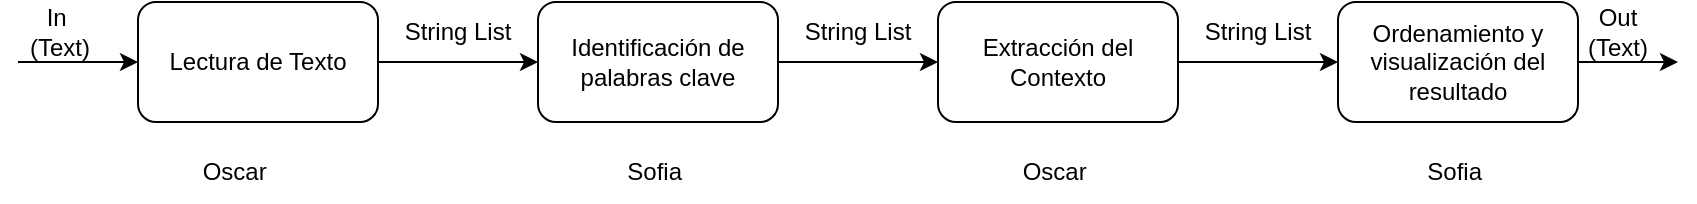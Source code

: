 <mxfile>
    <diagram name="Página-1" id="2nRwC4AiCb8U7kTkDGeM">
        <mxGraphModel dx="978" dy="692" grid="1" gridSize="10" guides="1" tooltips="1" connect="1" arrows="1" fold="1" page="1" pageScale="1" pageWidth="850" pageHeight="1100" math="0" shadow="0">
            <root>
                <mxCell id="0"/>
                <mxCell id="1" parent="0"/>
                <mxCell id="4xxRc0FwJ2M22CgaKZjk-6" style="edgeStyle=orthogonalEdgeStyle;rounded=0;orthogonalLoop=1;jettySize=auto;html=1;exitX=1;exitY=0.5;exitDx=0;exitDy=0;entryX=0;entryY=0.5;entryDx=0;entryDy=0;" parent="1" source="4xxRc0FwJ2M22CgaKZjk-1" target="4xxRc0FwJ2M22CgaKZjk-2" edge="1">
                    <mxGeometry relative="1" as="geometry"/>
                </mxCell>
                <mxCell id="4xxRc0FwJ2M22CgaKZjk-1" value="Lectura de Texto" style="rounded=1;whiteSpace=wrap;html=1;" parent="1" vertex="1">
                    <mxGeometry x="80" y="210" width="120" height="60" as="geometry"/>
                </mxCell>
                <mxCell id="4xxRc0FwJ2M22CgaKZjk-7" style="edgeStyle=orthogonalEdgeStyle;rounded=0;orthogonalLoop=1;jettySize=auto;html=1;exitX=1;exitY=0.5;exitDx=0;exitDy=0;entryX=0;entryY=0.5;entryDx=0;entryDy=0;" parent="1" source="4xxRc0FwJ2M22CgaKZjk-2" target="4xxRc0FwJ2M22CgaKZjk-3" edge="1">
                    <mxGeometry relative="1" as="geometry"/>
                </mxCell>
                <mxCell id="4xxRc0FwJ2M22CgaKZjk-2" value="Identificación de palabras clave" style="rounded=1;whiteSpace=wrap;html=1;" parent="1" vertex="1">
                    <mxGeometry x="280" y="210" width="120" height="60" as="geometry"/>
                </mxCell>
                <mxCell id="4xxRc0FwJ2M22CgaKZjk-8" style="edgeStyle=orthogonalEdgeStyle;rounded=0;orthogonalLoop=1;jettySize=auto;html=1;exitX=1;exitY=0.5;exitDx=0;exitDy=0;" parent="1" source="4xxRc0FwJ2M22CgaKZjk-3" target="4xxRc0FwJ2M22CgaKZjk-4" edge="1">
                    <mxGeometry relative="1" as="geometry"/>
                </mxCell>
                <mxCell id="4xxRc0FwJ2M22CgaKZjk-3" value="Extracción del Contexto" style="rounded=1;whiteSpace=wrap;html=1;" parent="1" vertex="1">
                    <mxGeometry x="480" y="210" width="120" height="60" as="geometry"/>
                </mxCell>
                <mxCell id="4xxRc0FwJ2M22CgaKZjk-9" style="edgeStyle=orthogonalEdgeStyle;rounded=0;orthogonalLoop=1;jettySize=auto;html=1;exitX=1;exitY=0.5;exitDx=0;exitDy=0;" parent="1" source="4xxRc0FwJ2M22CgaKZjk-4" edge="1">
                    <mxGeometry relative="1" as="geometry">
                        <mxPoint x="850" y="240" as="targetPoint"/>
                    </mxGeometry>
                </mxCell>
                <mxCell id="4xxRc0FwJ2M22CgaKZjk-4" value="Ordenamiento y visualización del resultado" style="rounded=1;whiteSpace=wrap;html=1;" parent="1" vertex="1">
                    <mxGeometry x="680" y="210" width="120" height="60" as="geometry"/>
                </mxCell>
                <mxCell id="4xxRc0FwJ2M22CgaKZjk-5" value="" style="endArrow=classic;html=1;rounded=0;" parent="1" edge="1">
                    <mxGeometry width="50" height="50" relative="1" as="geometry">
                        <mxPoint x="20" y="240" as="sourcePoint"/>
                        <mxPoint x="80" y="240" as="targetPoint"/>
                    </mxGeometry>
                </mxCell>
                <mxCell id="4xxRc0FwJ2M22CgaKZjk-10" value="In&amp;nbsp;&lt;div&gt;(Text)&lt;/div&gt;" style="text;html=1;align=center;verticalAlign=middle;whiteSpace=wrap;rounded=0;" parent="1" vertex="1">
                    <mxGeometry x="11" y="210" width="60" height="30" as="geometry"/>
                </mxCell>
                <mxCell id="4xxRc0FwJ2M22CgaKZjk-11" value="String List" style="text;html=1;align=center;verticalAlign=middle;whiteSpace=wrap;rounded=0;" parent="1" vertex="1">
                    <mxGeometry x="210" y="210" width="60" height="30" as="geometry"/>
                </mxCell>
                <mxCell id="4xxRc0FwJ2M22CgaKZjk-12" value="String List" style="text;html=1;align=center;verticalAlign=middle;whiteSpace=wrap;rounded=0;" parent="1" vertex="1">
                    <mxGeometry x="410" y="210" width="60" height="30" as="geometry"/>
                </mxCell>
                <mxCell id="4xxRc0FwJ2M22CgaKZjk-13" value="String List" style="text;html=1;align=center;verticalAlign=middle;whiteSpace=wrap;rounded=0;" parent="1" vertex="1">
                    <mxGeometry x="610" y="210" width="60" height="30" as="geometry"/>
                </mxCell>
                <mxCell id="4xxRc0FwJ2M22CgaKZjk-14" value="Out&lt;div&gt;(Text)&lt;/div&gt;" style="text;html=1;align=center;verticalAlign=middle;whiteSpace=wrap;rounded=0;" parent="1" vertex="1">
                    <mxGeometry x="790" y="210" width="60" height="30" as="geometry"/>
                </mxCell>
                <mxCell id="2" value="Oscar&amp;nbsp;" style="text;html=1;align=center;verticalAlign=middle;whiteSpace=wrap;rounded=0;" vertex="1" parent="1">
                    <mxGeometry x="100" y="280" width="60" height="30" as="geometry"/>
                </mxCell>
                <mxCell id="3" value="Sofia&amp;nbsp;" style="text;html=1;align=center;verticalAlign=middle;whiteSpace=wrap;rounded=0;" vertex="1" parent="1">
                    <mxGeometry x="310" y="280" width="60" height="30" as="geometry"/>
                </mxCell>
                <mxCell id="4" value="Oscar&amp;nbsp;" style="text;html=1;align=center;verticalAlign=middle;whiteSpace=wrap;rounded=0;" vertex="1" parent="1">
                    <mxGeometry x="510" y="280" width="60" height="30" as="geometry"/>
                </mxCell>
                <mxCell id="5" value="Sofia&amp;nbsp;" style="text;html=1;align=center;verticalAlign=middle;whiteSpace=wrap;rounded=0;" vertex="1" parent="1">
                    <mxGeometry x="710" y="280" width="60" height="30" as="geometry"/>
                </mxCell>
            </root>
        </mxGraphModel>
    </diagram>
</mxfile>